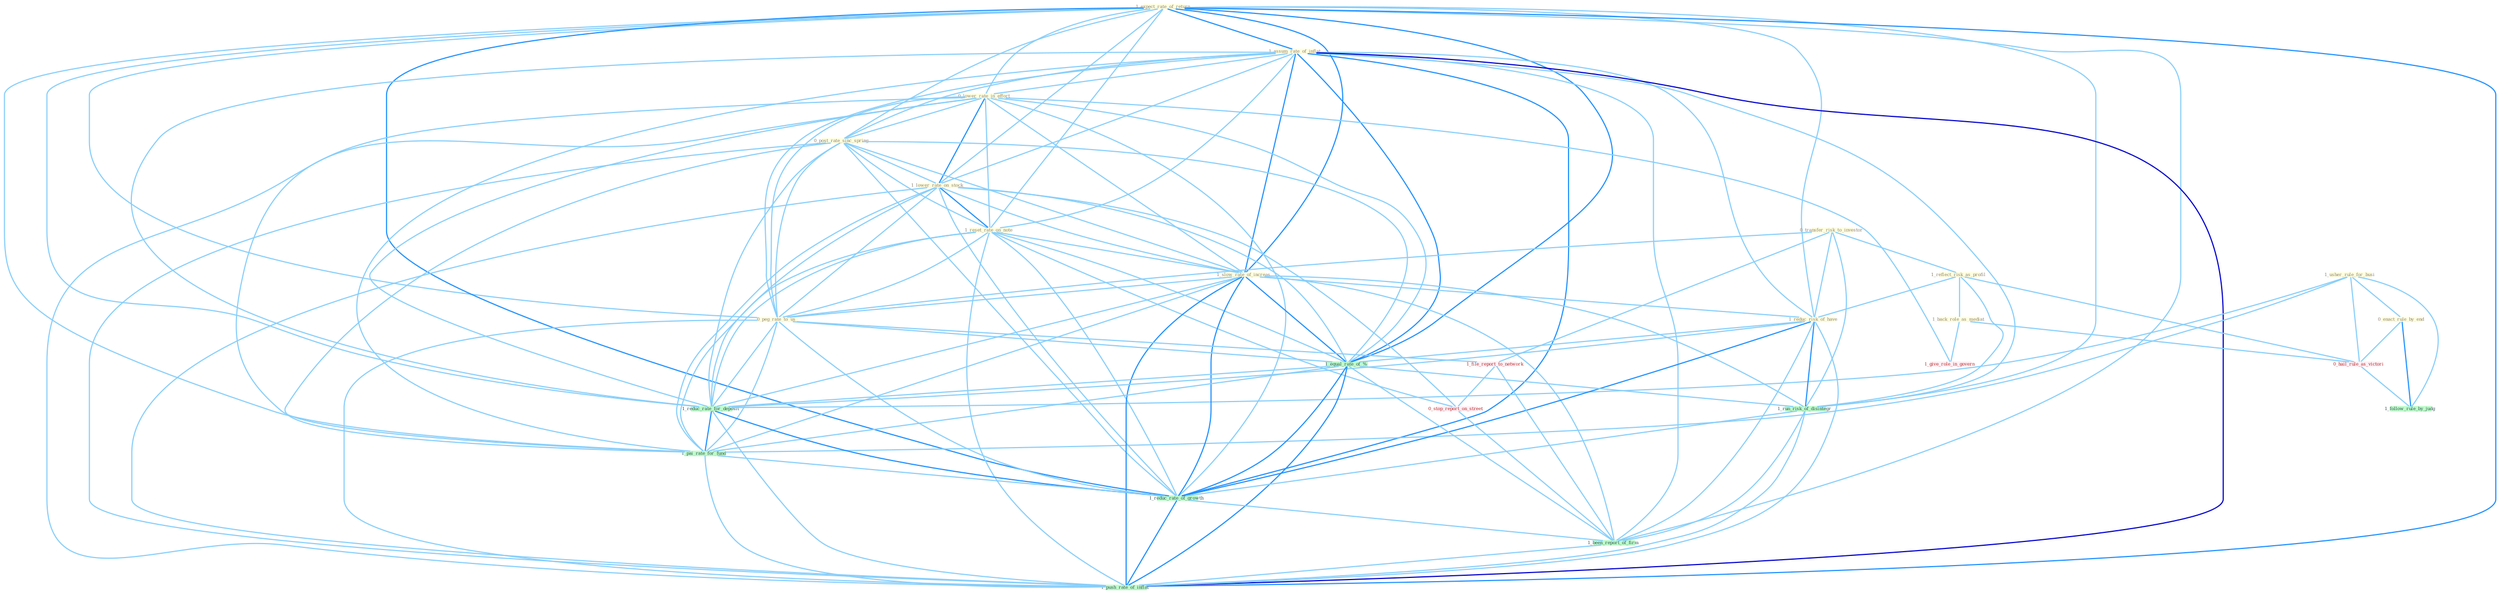 Graph G{ 
    node
    [shape=polygon,style=filled,width=.5,height=.06,color="#BDFCC9",fixedsize=true,fontsize=4,
    fontcolor="#2f4f4f"];
    {node
    [color="#ffffe0", fontcolor="#8b7d6b"] "1_expect_rate_of_return " "1_assum_rate_of_inflat " "0_lower_rate_in_effort " "0_post_rate_sinc_spring " "1_lower_rate_on_stock " "0_transfer_risk_to_investor " "1_reflect_risk_as_profil " "1_usher_rule_for_busi " "1_reset_rate_on_note " "1_back_role_as_mediat " "1_slow_rate_of_increas " "0_peg_rate_to_us " "0_enact_rule_by_end " "1_reduc_risk_of_have "}
{node [color="#fff0f5", fontcolor="#b22222"] "1_file_report_to_network " "0_stop_report_on_street " "1_give_role_in_govern " "0_hail_rule_as_victori "}
edge [color="#B0E2FF"];

	"1_expect_rate_of_return " -- "1_assum_rate_of_inflat " [w="2", color="#1e90ff" , len=0.8];
	"1_expect_rate_of_return " -- "0_lower_rate_in_effort " [w="1", color="#87cefa" ];
	"1_expect_rate_of_return " -- "0_post_rate_sinc_spring " [w="1", color="#87cefa" ];
	"1_expect_rate_of_return " -- "1_lower_rate_on_stock " [w="1", color="#87cefa" ];
	"1_expect_rate_of_return " -- "1_reset_rate_on_note " [w="1", color="#87cefa" ];
	"1_expect_rate_of_return " -- "1_slow_rate_of_increas " [w="2", color="#1e90ff" , len=0.8];
	"1_expect_rate_of_return " -- "0_peg_rate_to_us " [w="1", color="#87cefa" ];
	"1_expect_rate_of_return " -- "1_reduc_risk_of_have " [w="1", color="#87cefa" ];
	"1_expect_rate_of_return " -- "1_equal_rate_of_% " [w="2", color="#1e90ff" , len=0.8];
	"1_expect_rate_of_return " -- "1_reduc_rate_for_deposit " [w="1", color="#87cefa" ];
	"1_expect_rate_of_return " -- "1_pai_rate_for_fund " [w="1", color="#87cefa" ];
	"1_expect_rate_of_return " -- "1_run_risk_of_disintegr " [w="1", color="#87cefa" ];
	"1_expect_rate_of_return " -- "1_reduc_rate_of_growth " [w="2", color="#1e90ff" , len=0.8];
	"1_expect_rate_of_return " -- "1_been_report_of_firm " [w="1", color="#87cefa" ];
	"1_expect_rate_of_return " -- "1_push_rate_of_inflat " [w="2", color="#1e90ff" , len=0.8];
	"1_assum_rate_of_inflat " -- "0_lower_rate_in_effort " [w="1", color="#87cefa" ];
	"1_assum_rate_of_inflat " -- "0_post_rate_sinc_spring " [w="1", color="#87cefa" ];
	"1_assum_rate_of_inflat " -- "1_lower_rate_on_stock " [w="1", color="#87cefa" ];
	"1_assum_rate_of_inflat " -- "1_reset_rate_on_note " [w="1", color="#87cefa" ];
	"1_assum_rate_of_inflat " -- "1_slow_rate_of_increas " [w="2", color="#1e90ff" , len=0.8];
	"1_assum_rate_of_inflat " -- "0_peg_rate_to_us " [w="1", color="#87cefa" ];
	"1_assum_rate_of_inflat " -- "1_reduc_risk_of_have " [w="1", color="#87cefa" ];
	"1_assum_rate_of_inflat " -- "1_equal_rate_of_% " [w="2", color="#1e90ff" , len=0.8];
	"1_assum_rate_of_inflat " -- "1_reduc_rate_for_deposit " [w="1", color="#87cefa" ];
	"1_assum_rate_of_inflat " -- "1_pai_rate_for_fund " [w="1", color="#87cefa" ];
	"1_assum_rate_of_inflat " -- "1_run_risk_of_disintegr " [w="1", color="#87cefa" ];
	"1_assum_rate_of_inflat " -- "1_reduc_rate_of_growth " [w="2", color="#1e90ff" , len=0.8];
	"1_assum_rate_of_inflat " -- "1_been_report_of_firm " [w="1", color="#87cefa" ];
	"1_assum_rate_of_inflat " -- "1_push_rate_of_inflat " [w="3", color="#0000cd" , len=0.6];
	"0_lower_rate_in_effort " -- "0_post_rate_sinc_spring " [w="1", color="#87cefa" ];
	"0_lower_rate_in_effort " -- "1_lower_rate_on_stock " [w="2", color="#1e90ff" , len=0.8];
	"0_lower_rate_in_effort " -- "1_reset_rate_on_note " [w="1", color="#87cefa" ];
	"0_lower_rate_in_effort " -- "1_slow_rate_of_increas " [w="1", color="#87cefa" ];
	"0_lower_rate_in_effort " -- "0_peg_rate_to_us " [w="1", color="#87cefa" ];
	"0_lower_rate_in_effort " -- "1_equal_rate_of_% " [w="1", color="#87cefa" ];
	"0_lower_rate_in_effort " -- "1_reduc_rate_for_deposit " [w="1", color="#87cefa" ];
	"0_lower_rate_in_effort " -- "1_give_role_in_govern " [w="1", color="#87cefa" ];
	"0_lower_rate_in_effort " -- "1_pai_rate_for_fund " [w="1", color="#87cefa" ];
	"0_lower_rate_in_effort " -- "1_reduc_rate_of_growth " [w="1", color="#87cefa" ];
	"0_lower_rate_in_effort " -- "1_push_rate_of_inflat " [w="1", color="#87cefa" ];
	"0_post_rate_sinc_spring " -- "1_lower_rate_on_stock " [w="1", color="#87cefa" ];
	"0_post_rate_sinc_spring " -- "1_reset_rate_on_note " [w="1", color="#87cefa" ];
	"0_post_rate_sinc_spring " -- "1_slow_rate_of_increas " [w="1", color="#87cefa" ];
	"0_post_rate_sinc_spring " -- "0_peg_rate_to_us " [w="1", color="#87cefa" ];
	"0_post_rate_sinc_spring " -- "1_equal_rate_of_% " [w="1", color="#87cefa" ];
	"0_post_rate_sinc_spring " -- "1_reduc_rate_for_deposit " [w="1", color="#87cefa" ];
	"0_post_rate_sinc_spring " -- "1_pai_rate_for_fund " [w="1", color="#87cefa" ];
	"0_post_rate_sinc_spring " -- "1_reduc_rate_of_growth " [w="1", color="#87cefa" ];
	"0_post_rate_sinc_spring " -- "1_push_rate_of_inflat " [w="1", color="#87cefa" ];
	"1_lower_rate_on_stock " -- "1_reset_rate_on_note " [w="2", color="#1e90ff" , len=0.8];
	"1_lower_rate_on_stock " -- "1_slow_rate_of_increas " [w="1", color="#87cefa" ];
	"1_lower_rate_on_stock " -- "0_peg_rate_to_us " [w="1", color="#87cefa" ];
	"1_lower_rate_on_stock " -- "1_equal_rate_of_% " [w="1", color="#87cefa" ];
	"1_lower_rate_on_stock " -- "0_stop_report_on_street " [w="1", color="#87cefa" ];
	"1_lower_rate_on_stock " -- "1_reduc_rate_for_deposit " [w="1", color="#87cefa" ];
	"1_lower_rate_on_stock " -- "1_pai_rate_for_fund " [w="1", color="#87cefa" ];
	"1_lower_rate_on_stock " -- "1_reduc_rate_of_growth " [w="1", color="#87cefa" ];
	"1_lower_rate_on_stock " -- "1_push_rate_of_inflat " [w="1", color="#87cefa" ];
	"0_transfer_risk_to_investor " -- "1_reflect_risk_as_profil " [w="1", color="#87cefa" ];
	"0_transfer_risk_to_investor " -- "0_peg_rate_to_us " [w="1", color="#87cefa" ];
	"0_transfer_risk_to_investor " -- "1_reduc_risk_of_have " [w="1", color="#87cefa" ];
	"0_transfer_risk_to_investor " -- "1_file_report_to_network " [w="1", color="#87cefa" ];
	"0_transfer_risk_to_investor " -- "1_run_risk_of_disintegr " [w="1", color="#87cefa" ];
	"1_reflect_risk_as_profil " -- "1_back_role_as_mediat " [w="1", color="#87cefa" ];
	"1_reflect_risk_as_profil " -- "1_reduc_risk_of_have " [w="1", color="#87cefa" ];
	"1_reflect_risk_as_profil " -- "0_hail_rule_as_victori " [w="1", color="#87cefa" ];
	"1_reflect_risk_as_profil " -- "1_run_risk_of_disintegr " [w="1", color="#87cefa" ];
	"1_usher_rule_for_busi " -- "0_enact_rule_by_end " [w="1", color="#87cefa" ];
	"1_usher_rule_for_busi " -- "1_reduc_rate_for_deposit " [w="1", color="#87cefa" ];
	"1_usher_rule_for_busi " -- "1_pai_rate_for_fund " [w="1", color="#87cefa" ];
	"1_usher_rule_for_busi " -- "0_hail_rule_as_victori " [w="1", color="#87cefa" ];
	"1_usher_rule_for_busi " -- "1_follow_rule_by_judg " [w="1", color="#87cefa" ];
	"1_reset_rate_on_note " -- "1_slow_rate_of_increas " [w="1", color="#87cefa" ];
	"1_reset_rate_on_note " -- "0_peg_rate_to_us " [w="1", color="#87cefa" ];
	"1_reset_rate_on_note " -- "1_equal_rate_of_% " [w="1", color="#87cefa" ];
	"1_reset_rate_on_note " -- "0_stop_report_on_street " [w="1", color="#87cefa" ];
	"1_reset_rate_on_note " -- "1_reduc_rate_for_deposit " [w="1", color="#87cefa" ];
	"1_reset_rate_on_note " -- "1_pai_rate_for_fund " [w="1", color="#87cefa" ];
	"1_reset_rate_on_note " -- "1_reduc_rate_of_growth " [w="1", color="#87cefa" ];
	"1_reset_rate_on_note " -- "1_push_rate_of_inflat " [w="1", color="#87cefa" ];
	"1_back_role_as_mediat " -- "1_give_role_in_govern " [w="1", color="#87cefa" ];
	"1_back_role_as_mediat " -- "0_hail_rule_as_victori " [w="1", color="#87cefa" ];
	"1_slow_rate_of_increas " -- "0_peg_rate_to_us " [w="1", color="#87cefa" ];
	"1_slow_rate_of_increas " -- "1_reduc_risk_of_have " [w="1", color="#87cefa" ];
	"1_slow_rate_of_increas " -- "1_equal_rate_of_% " [w="2", color="#1e90ff" , len=0.8];
	"1_slow_rate_of_increas " -- "1_reduc_rate_for_deposit " [w="1", color="#87cefa" ];
	"1_slow_rate_of_increas " -- "1_pai_rate_for_fund " [w="1", color="#87cefa" ];
	"1_slow_rate_of_increas " -- "1_run_risk_of_disintegr " [w="1", color="#87cefa" ];
	"1_slow_rate_of_increas " -- "1_reduc_rate_of_growth " [w="2", color="#1e90ff" , len=0.8];
	"1_slow_rate_of_increas " -- "1_been_report_of_firm " [w="1", color="#87cefa" ];
	"1_slow_rate_of_increas " -- "1_push_rate_of_inflat " [w="2", color="#1e90ff" , len=0.8];
	"0_peg_rate_to_us " -- "1_file_report_to_network " [w="1", color="#87cefa" ];
	"0_peg_rate_to_us " -- "1_equal_rate_of_% " [w="1", color="#87cefa" ];
	"0_peg_rate_to_us " -- "1_reduc_rate_for_deposit " [w="1", color="#87cefa" ];
	"0_peg_rate_to_us " -- "1_pai_rate_for_fund " [w="1", color="#87cefa" ];
	"0_peg_rate_to_us " -- "1_reduc_rate_of_growth " [w="1", color="#87cefa" ];
	"0_peg_rate_to_us " -- "1_push_rate_of_inflat " [w="1", color="#87cefa" ];
	"0_enact_rule_by_end " -- "0_hail_rule_as_victori " [w="1", color="#87cefa" ];
	"0_enact_rule_by_end " -- "1_follow_rule_by_judg " [w="2", color="#1e90ff" , len=0.8];
	"1_reduc_risk_of_have " -- "1_equal_rate_of_% " [w="1", color="#87cefa" ];
	"1_reduc_risk_of_have " -- "1_reduc_rate_for_deposit " [w="1", color="#87cefa" ];
	"1_reduc_risk_of_have " -- "1_run_risk_of_disintegr " [w="2", color="#1e90ff" , len=0.8];
	"1_reduc_risk_of_have " -- "1_reduc_rate_of_growth " [w="2", color="#1e90ff" , len=0.8];
	"1_reduc_risk_of_have " -- "1_been_report_of_firm " [w="1", color="#87cefa" ];
	"1_reduc_risk_of_have " -- "1_push_rate_of_inflat " [w="1", color="#87cefa" ];
	"1_file_report_to_network " -- "0_stop_report_on_street " [w="1", color="#87cefa" ];
	"1_file_report_to_network " -- "1_been_report_of_firm " [w="1", color="#87cefa" ];
	"1_equal_rate_of_% " -- "1_reduc_rate_for_deposit " [w="1", color="#87cefa" ];
	"1_equal_rate_of_% " -- "1_pai_rate_for_fund " [w="1", color="#87cefa" ];
	"1_equal_rate_of_% " -- "1_run_risk_of_disintegr " [w="1", color="#87cefa" ];
	"1_equal_rate_of_% " -- "1_reduc_rate_of_growth " [w="2", color="#1e90ff" , len=0.8];
	"1_equal_rate_of_% " -- "1_been_report_of_firm " [w="1", color="#87cefa" ];
	"1_equal_rate_of_% " -- "1_push_rate_of_inflat " [w="2", color="#1e90ff" , len=0.8];
	"0_stop_report_on_street " -- "1_been_report_of_firm " [w="1", color="#87cefa" ];
	"1_reduc_rate_for_deposit " -- "1_pai_rate_for_fund " [w="2", color="#1e90ff" , len=0.8];
	"1_reduc_rate_for_deposit " -- "1_reduc_rate_of_growth " [w="2", color="#1e90ff" , len=0.8];
	"1_reduc_rate_for_deposit " -- "1_push_rate_of_inflat " [w="1", color="#87cefa" ];
	"1_pai_rate_for_fund " -- "1_reduc_rate_of_growth " [w="1", color="#87cefa" ];
	"1_pai_rate_for_fund " -- "1_push_rate_of_inflat " [w="1", color="#87cefa" ];
	"0_hail_rule_as_victori " -- "1_follow_rule_by_judg " [w="1", color="#87cefa" ];
	"1_run_risk_of_disintegr " -- "1_reduc_rate_of_growth " [w="1", color="#87cefa" ];
	"1_run_risk_of_disintegr " -- "1_been_report_of_firm " [w="1", color="#87cefa" ];
	"1_run_risk_of_disintegr " -- "1_push_rate_of_inflat " [w="1", color="#87cefa" ];
	"1_reduc_rate_of_growth " -- "1_been_report_of_firm " [w="1", color="#87cefa" ];
	"1_reduc_rate_of_growth " -- "1_push_rate_of_inflat " [w="2", color="#1e90ff" , len=0.8];
	"1_been_report_of_firm " -- "1_push_rate_of_inflat " [w="1", color="#87cefa" ];
}